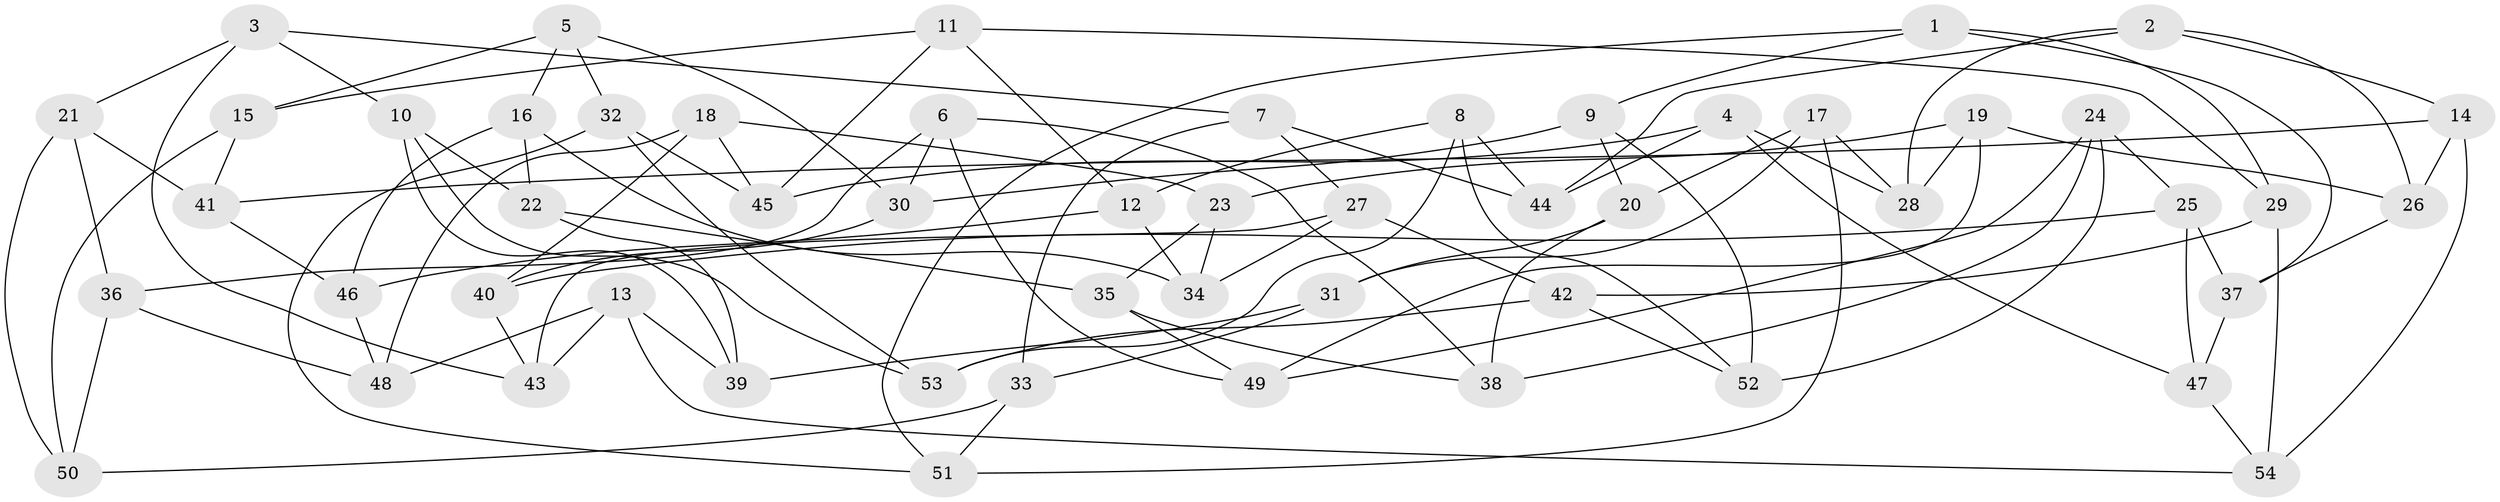 // coarse degree distribution, {3: 0.3333333333333333, 4: 0.38095238095238093, 5: 0.047619047619047616, 7: 0.09523809523809523, 6: 0.14285714285714285}
// Generated by graph-tools (version 1.1) at 2025/04/03/04/25 22:04:02]
// undirected, 54 vertices, 108 edges
graph export_dot {
graph [start="1"]
  node [color=gray90,style=filled];
  1;
  2;
  3;
  4;
  5;
  6;
  7;
  8;
  9;
  10;
  11;
  12;
  13;
  14;
  15;
  16;
  17;
  18;
  19;
  20;
  21;
  22;
  23;
  24;
  25;
  26;
  27;
  28;
  29;
  30;
  31;
  32;
  33;
  34;
  35;
  36;
  37;
  38;
  39;
  40;
  41;
  42;
  43;
  44;
  45;
  46;
  47;
  48;
  49;
  50;
  51;
  52;
  53;
  54;
  1 -- 37;
  1 -- 51;
  1 -- 9;
  1 -- 29;
  2 -- 28;
  2 -- 14;
  2 -- 44;
  2 -- 26;
  3 -- 7;
  3 -- 43;
  3 -- 10;
  3 -- 21;
  4 -- 28;
  4 -- 44;
  4 -- 47;
  4 -- 45;
  5 -- 32;
  5 -- 15;
  5 -- 16;
  5 -- 30;
  6 -- 36;
  6 -- 30;
  6 -- 38;
  6 -- 49;
  7 -- 44;
  7 -- 33;
  7 -- 27;
  8 -- 52;
  8 -- 53;
  8 -- 12;
  8 -- 44;
  9 -- 52;
  9 -- 30;
  9 -- 20;
  10 -- 53;
  10 -- 22;
  10 -- 39;
  11 -- 15;
  11 -- 45;
  11 -- 12;
  11 -- 29;
  12 -- 46;
  12 -- 34;
  13 -- 48;
  13 -- 54;
  13 -- 39;
  13 -- 43;
  14 -- 41;
  14 -- 54;
  14 -- 26;
  15 -- 50;
  15 -- 41;
  16 -- 22;
  16 -- 34;
  16 -- 46;
  17 -- 51;
  17 -- 20;
  17 -- 28;
  17 -- 31;
  18 -- 40;
  18 -- 45;
  18 -- 48;
  18 -- 23;
  19 -- 23;
  19 -- 49;
  19 -- 28;
  19 -- 26;
  20 -- 31;
  20 -- 38;
  21 -- 36;
  21 -- 50;
  21 -- 41;
  22 -- 39;
  22 -- 35;
  23 -- 34;
  23 -- 35;
  24 -- 49;
  24 -- 25;
  24 -- 38;
  24 -- 52;
  25 -- 37;
  25 -- 47;
  25 -- 40;
  26 -- 37;
  27 -- 42;
  27 -- 34;
  27 -- 43;
  29 -- 42;
  29 -- 54;
  30 -- 40;
  31 -- 39;
  31 -- 33;
  32 -- 45;
  32 -- 51;
  32 -- 53;
  33 -- 50;
  33 -- 51;
  35 -- 49;
  35 -- 38;
  36 -- 48;
  36 -- 50;
  37 -- 47;
  40 -- 43;
  41 -- 46;
  42 -- 53;
  42 -- 52;
  46 -- 48;
  47 -- 54;
}
